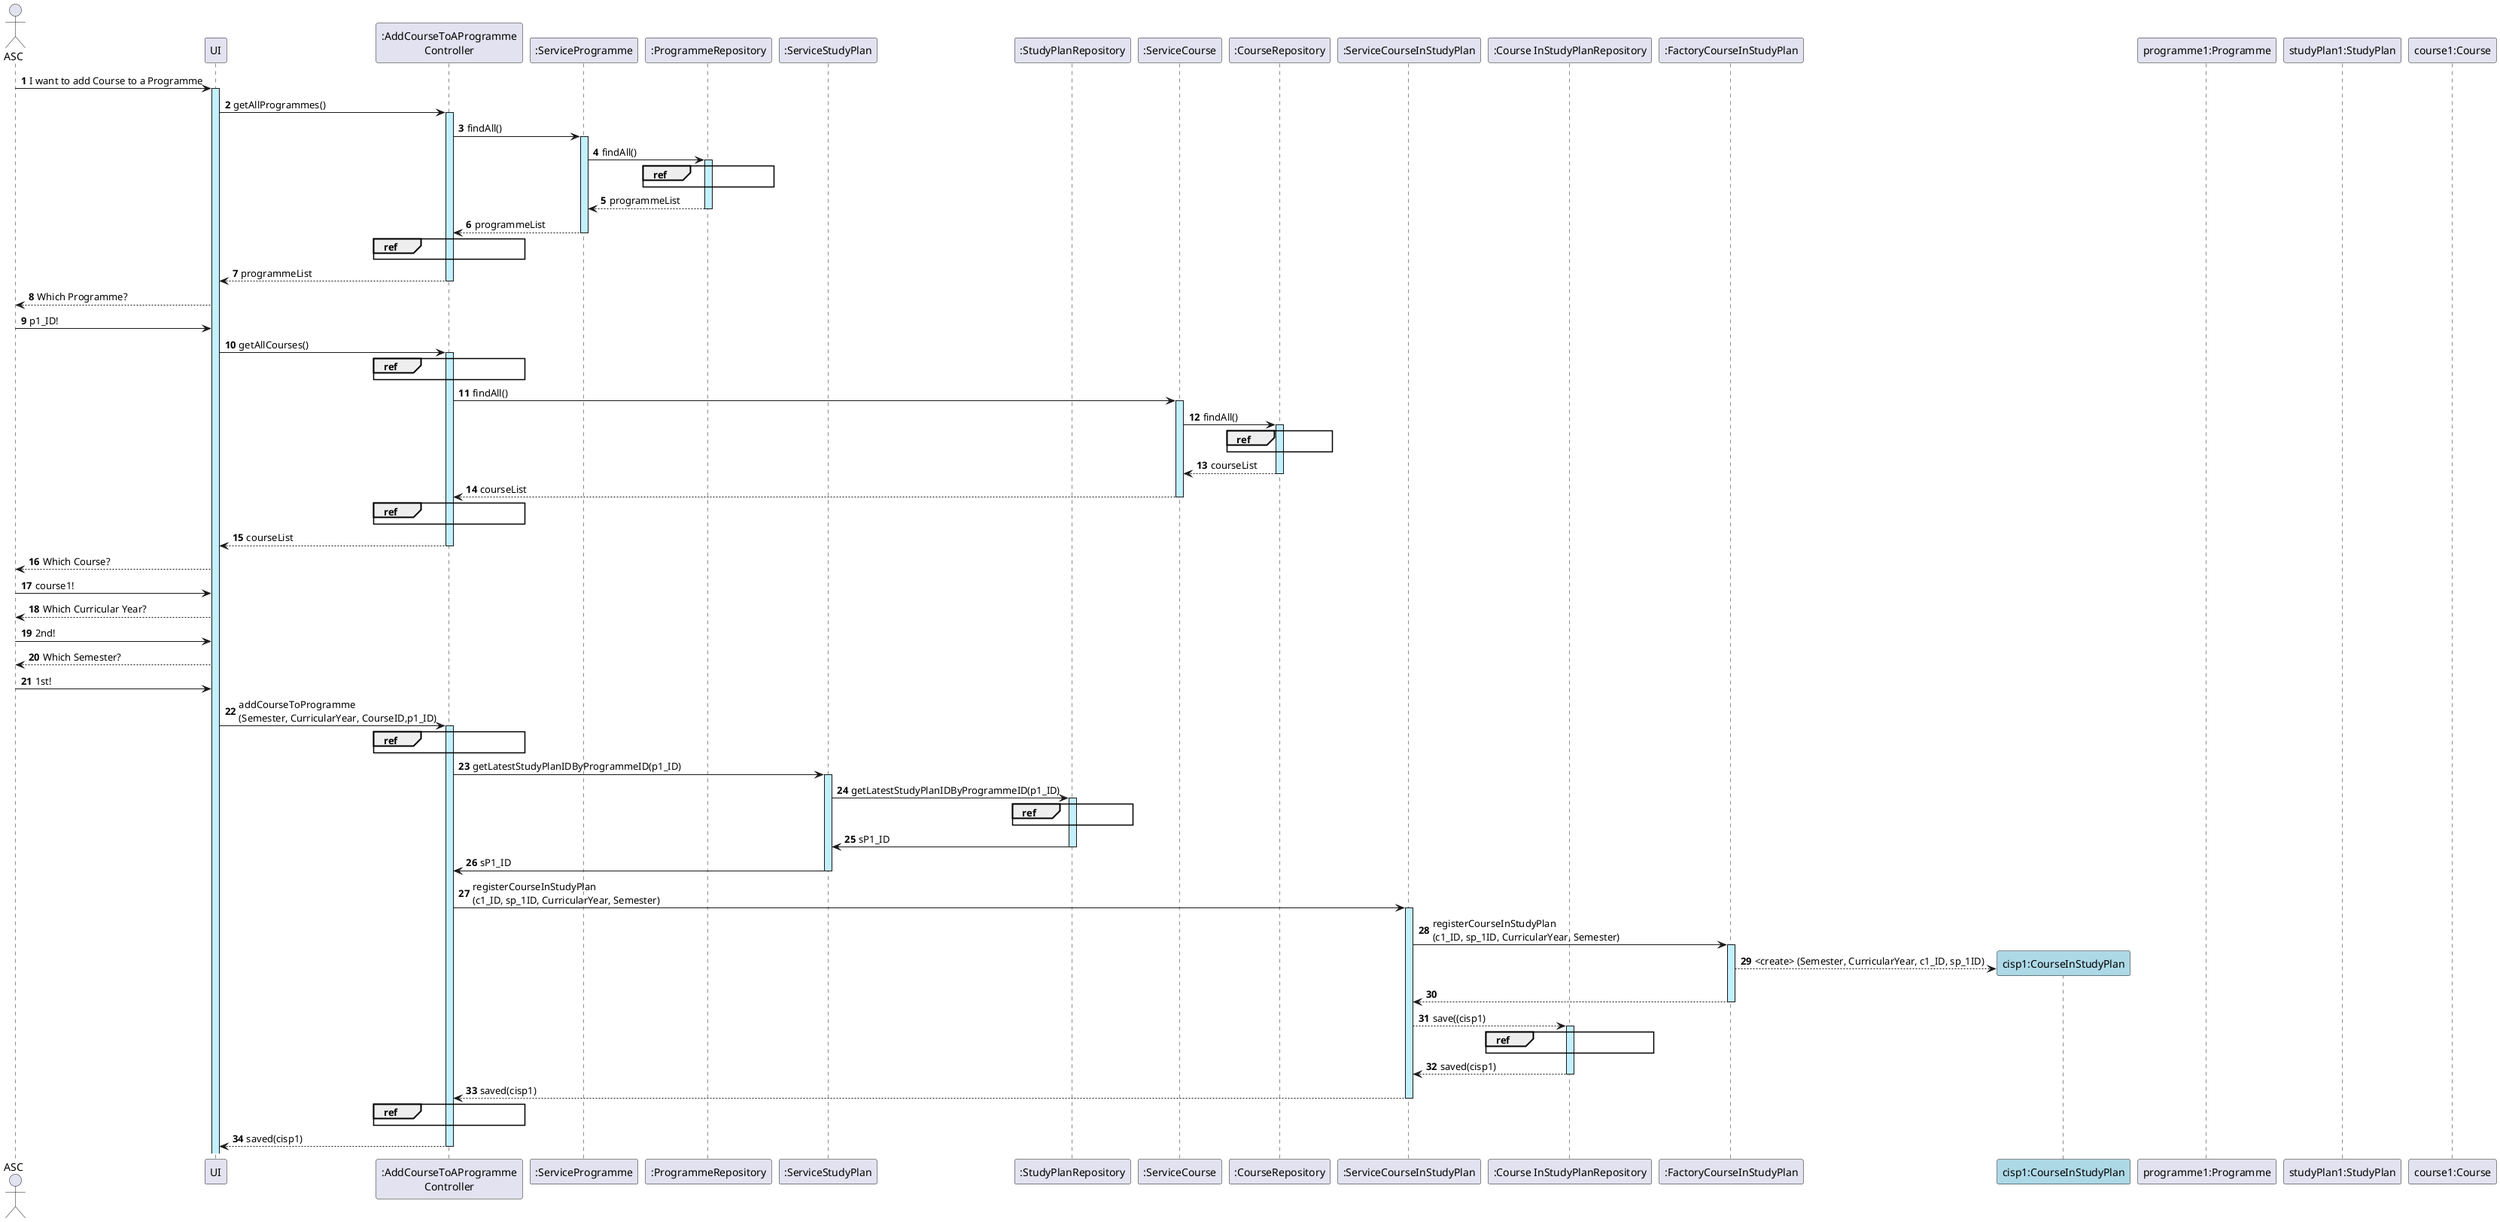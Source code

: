 @startuml
actor ASC
participant UI
participant ":AddCourseToAProgramme\nController" as CTRL
participant ":ServiceProgramme" as SP
participant ":ProgrammeRepository" as PR
participant ":ServiceStudyPlan" as SSP
participant ":StudyPlanRepository" as SPR
participant ":ServiceCourse" as SC
participant ":CourseRepository" as CR
participant ":ServiceCourseInStudyPlan" as SCSP
participant ":Course InStudyPlanRepository" as CSPR
participant ":FactoryCourseInStudyPlan" as FCSP
skinparam sequenceLifeLineBackgroundColor #application
autonumber

ASC -> UI ++  : I want to add Course to a Programme
UI -> CTRL ++ : getAllProgrammes()
CTRL -> SP ++ : findAll()
SP -> PR ++ : findAll()
ref over PR
end ref
PR --> SP -- : programmeList
SP --> CTRL -- : programmeList
ref over CTRL
end ref
CTRL --> UI --:  programmeList

UI --> ASC : Which Programme?
ASC -> UI : p1_ID!

UI -> CTRL ++ : getAllCourses()
ref over CTRL
end ref
CTRL -> SC ++ : findAll()
SC -> CR ++ : findAll()
ref over CR
end ref
CR --> SC -- : courseList
SC --> CTRL  -- : courseList
ref over CTRL
end ref
CTRL --> UI  -- : courseList

UI --> ASC : Which Course?
ASC -> UI : course1!
UI --> ASC : Which Curricular Year?
ASC -> UI : 2nd!
UI --> ASC : Which Semester?
ASC -> UI : 1st!

UI -> CTRL ++: addCourseToProgramme\n(Semester, CurricularYear, CourseID,p1_ID)
ref over CTRL
end ref
CTRL -> SSP ++: getLatestStudyPlanIDByProgrammeID(p1_ID)
SSP -> SPR ++: getLatestStudyPlanIDByProgrammeID(p1_ID)
ref over SPR
end ref
SPR -> SSP --: sP1_ID
SSP -> CTRL --: sP1_ID
CTRL-> SCSP ++  : registerCourseInStudyPlan\n(c1_ID, sp_1ID, CurricularYear, Semester)
SCSP -> FCSP ++  : registerCourseInStudyPlan\n(c1_ID, sp_1ID, CurricularYear, Semester)

create "cisp1:CourseInStudyPlan" as CISP #lightblue
FCSP --> CISP : <create> (Semester, CurricularYear, c1_ID, sp_1ID)
FCSP --> SCSP --:
SCSP --> CSPR ++ : save((cisp1)
ref over CSPR
end ref
CSPR --> SCSP -- : saved(cisp1)

SCSP --> CTRL--: saved(cisp1)
ref over CTRL
end ref
CTRL --> UI -- : saved(cisp1)

participant "programme1:Programme"
participant "studyPlan1:StudyPlan"
participant "course1:Course"

@enduml